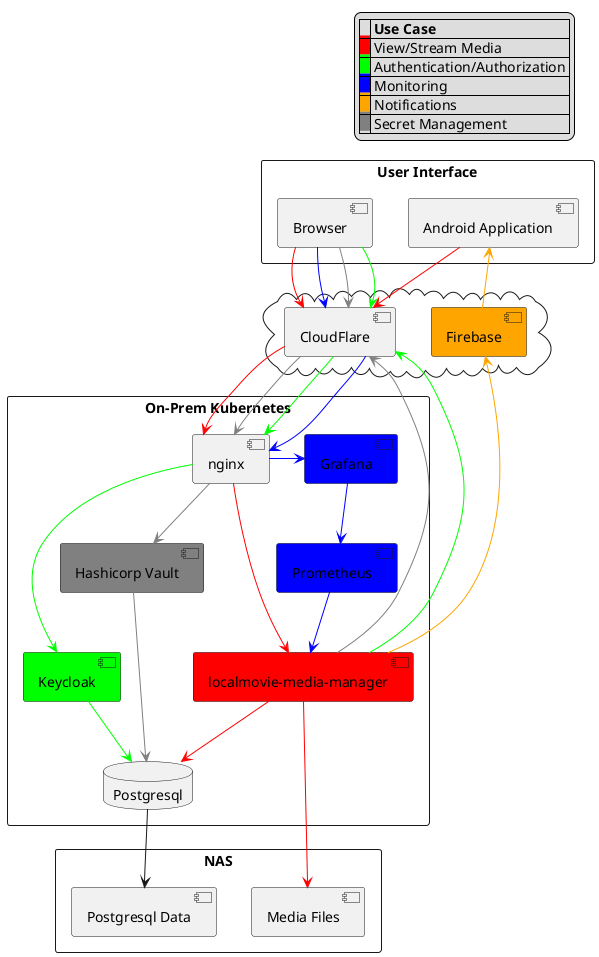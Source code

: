@startuml

legend top right
|= |= Use Case |
|<back:#FF0000>   </back>| View/Stream Media |
|<back:#00FF00>   </back>| Authentication/Authorization |
|<back:blue>   </back>| Monitoring |
|<back:orange>   </back>| Notifications |
|<back:grey>   </back>| Secret Management |
endlegend

rectangle "User Interface" {
  [Browser]
  [Android Application]
}

rectangle "On-Prem Kubernetes" {
  [nginx]
  [Keycloak]#00FF00
  [Hashicorp Vault]#grey
  [localmovie-media-manager]#red
  [Prometheus]#Blue
  [Grafana]#Blue
  database "Postgresql" {
  }
}

rectangle "NAS" {
 [Postgresql Data]
 [Media Files]
}

cloud {
  [CloudFlare]
  [Firebase]#Orange
}

[Browser] --[#Red]> [CloudFlare]
[Browser] --[#blue]> [CloudFlare]
[Browser] --[#grey]> [CloudFlare]
[Browser] --[#00FF00]> [CloudFlare]
[Browser] --[hidden]down-> [nginx]
[Android Application] -[#Red]down-> [CloudFlare]
[Android Application] -[hidden]down-> [nginx]

[CloudFlare] --[#Red]> [nginx]
[CloudFlare] --[#grey]> [nginx]
[CloudFlare] --[#00FF00]> [nginx]
[CloudFlare] --[#blue]> [nginx]

[nginx] --[#00FF00]> [Keycloak]
[nginx] --[#Red]> [localmovie-media-manager]
[nginx] --[#grey]> [Hashicorp Vault]
[nginx] -[#Blue]right-> [Grafana]

[localmovie-media-manager] --[#Orange]> Firebase
Firebase --[#Orange]> [Android Application]

[localmovie-media-manager] --[#Red]> [Media Files]
[localmovie-media-manager] --[#Grey]> [CloudFlare]
[localmovie-media-manager] --[#00FF00]> [CloudFlare]

[localmovie-media-manager] --[#Red]> Postgresql
[Keycloak] -[#00FF00]-> Postgresql
[Hashicorp Vault] --[#grey]> Postgresql

[Prometheus] -[#Blue]-> [localmovie-media-manager]
[Grafana] -[#Blue]-> [Prometheus]

Postgresql --> [Postgresql Data]

@enduml